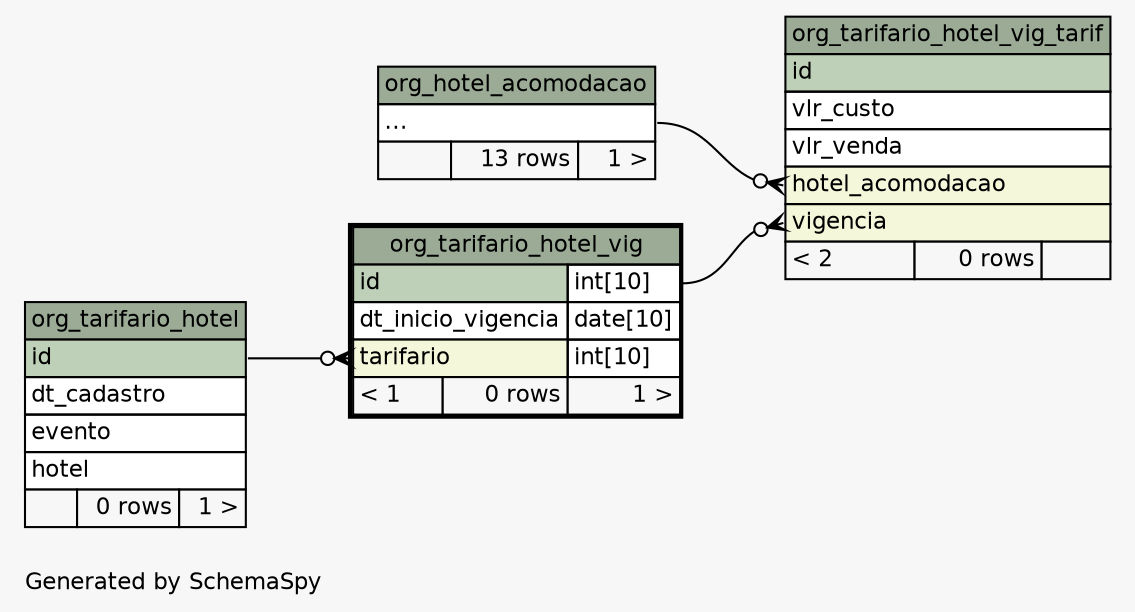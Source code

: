 // dot 2.38.0 on Windows 10 10.0
// SchemaSpy rev 590
digraph "twoDegreesRelationshipsDiagram" {
  graph [
    rankdir="RL"
    bgcolor="#f7f7f7"
    label="\nGenerated by SchemaSpy"
    labeljust="l"
    nodesep="0.18"
    ranksep="0.46"
    fontname="Helvetica"
    fontsize="11"
  ];
  node [
    fontname="Helvetica"
    fontsize="11"
    shape="plaintext"
  ];
  edge [
    arrowsize="0.8"
  ];
  "org_tarifario_hotel_vig":"tarifario":w -> "org_tarifario_hotel":"id":e [arrowhead=none dir=back arrowtail=crowodot];
  "org_tarifario_hotel_vig_tarif":"hotel_acomodacao":w -> "org_hotel_acomodacao":"elipses":e [arrowhead=none dir=back arrowtail=crowodot];
  "org_tarifario_hotel_vig_tarif":"vigencia":w -> "org_tarifario_hotel_vig":"id.type":e [arrowhead=none dir=back arrowtail=crowodot];
  "org_hotel_acomodacao" [
    label=<
    <TABLE BORDER="0" CELLBORDER="1" CELLSPACING="0" BGCOLOR="#ffffff">
      <TR><TD COLSPAN="3" BGCOLOR="#9bab96" ALIGN="CENTER">org_hotel_acomodacao</TD></TR>
      <TR><TD PORT="elipses" COLSPAN="3" ALIGN="LEFT">...</TD></TR>
      <TR><TD ALIGN="LEFT" BGCOLOR="#f7f7f7">  </TD><TD ALIGN="RIGHT" BGCOLOR="#f7f7f7">13 rows</TD><TD ALIGN="RIGHT" BGCOLOR="#f7f7f7">1 &gt;</TD></TR>
    </TABLE>>
    URL="org_hotel_acomodacao.html"
    tooltip="org_hotel_acomodacao"
  ];
  "org_tarifario_hotel" [
    label=<
    <TABLE BORDER="0" CELLBORDER="1" CELLSPACING="0" BGCOLOR="#ffffff">
      <TR><TD COLSPAN="3" BGCOLOR="#9bab96" ALIGN="CENTER">org_tarifario_hotel</TD></TR>
      <TR><TD PORT="id" COLSPAN="3" BGCOLOR="#bed1b8" ALIGN="LEFT">id</TD></TR>
      <TR><TD PORT="dt_cadastro" COLSPAN="3" ALIGN="LEFT">dt_cadastro</TD></TR>
      <TR><TD PORT="evento" COLSPAN="3" ALIGN="LEFT">evento</TD></TR>
      <TR><TD PORT="hotel" COLSPAN="3" ALIGN="LEFT">hotel</TD></TR>
      <TR><TD ALIGN="LEFT" BGCOLOR="#f7f7f7">  </TD><TD ALIGN="RIGHT" BGCOLOR="#f7f7f7">0 rows</TD><TD ALIGN="RIGHT" BGCOLOR="#f7f7f7">1 &gt;</TD></TR>
    </TABLE>>
    URL="org_tarifario_hotel.html"
    tooltip="org_tarifario_hotel"
  ];
  "org_tarifario_hotel_vig" [
    label=<
    <TABLE BORDER="2" CELLBORDER="1" CELLSPACING="0" BGCOLOR="#ffffff">
      <TR><TD COLSPAN="3" BGCOLOR="#9bab96" ALIGN="CENTER">org_tarifario_hotel_vig</TD></TR>
      <TR><TD PORT="id" COLSPAN="2" BGCOLOR="#bed1b8" ALIGN="LEFT">id</TD><TD PORT="id.type" ALIGN="LEFT">int[10]</TD></TR>
      <TR><TD PORT="dt_inicio_vigencia" COLSPAN="2" ALIGN="LEFT">dt_inicio_vigencia</TD><TD PORT="dt_inicio_vigencia.type" ALIGN="LEFT">date[10]</TD></TR>
      <TR><TD PORT="tarifario" COLSPAN="2" BGCOLOR="#f4f7da" ALIGN="LEFT">tarifario</TD><TD PORT="tarifario.type" ALIGN="LEFT">int[10]</TD></TR>
      <TR><TD ALIGN="LEFT" BGCOLOR="#f7f7f7">&lt; 1</TD><TD ALIGN="RIGHT" BGCOLOR="#f7f7f7">0 rows</TD><TD ALIGN="RIGHT" BGCOLOR="#f7f7f7">1 &gt;</TD></TR>
    </TABLE>>
    URL="org_tarifario_hotel_vig.html"
    tooltip="org_tarifario_hotel_vig"
  ];
  "org_tarifario_hotel_vig_tarif" [
    label=<
    <TABLE BORDER="0" CELLBORDER="1" CELLSPACING="0" BGCOLOR="#ffffff">
      <TR><TD COLSPAN="3" BGCOLOR="#9bab96" ALIGN="CENTER">org_tarifario_hotel_vig_tarif</TD></TR>
      <TR><TD PORT="id" COLSPAN="3" BGCOLOR="#bed1b8" ALIGN="LEFT">id</TD></TR>
      <TR><TD PORT="vlr_custo" COLSPAN="3" ALIGN="LEFT">vlr_custo</TD></TR>
      <TR><TD PORT="vlr_venda" COLSPAN="3" ALIGN="LEFT">vlr_venda</TD></TR>
      <TR><TD PORT="hotel_acomodacao" COLSPAN="3" BGCOLOR="#f4f7da" ALIGN="LEFT">hotel_acomodacao</TD></TR>
      <TR><TD PORT="vigencia" COLSPAN="3" BGCOLOR="#f4f7da" ALIGN="LEFT">vigencia</TD></TR>
      <TR><TD ALIGN="LEFT" BGCOLOR="#f7f7f7">&lt; 2</TD><TD ALIGN="RIGHT" BGCOLOR="#f7f7f7">0 rows</TD><TD ALIGN="RIGHT" BGCOLOR="#f7f7f7">  </TD></TR>
    </TABLE>>
    URL="org_tarifario_hotel_vig_tarif.html"
    tooltip="org_tarifario_hotel_vig_tarif"
  ];
}
